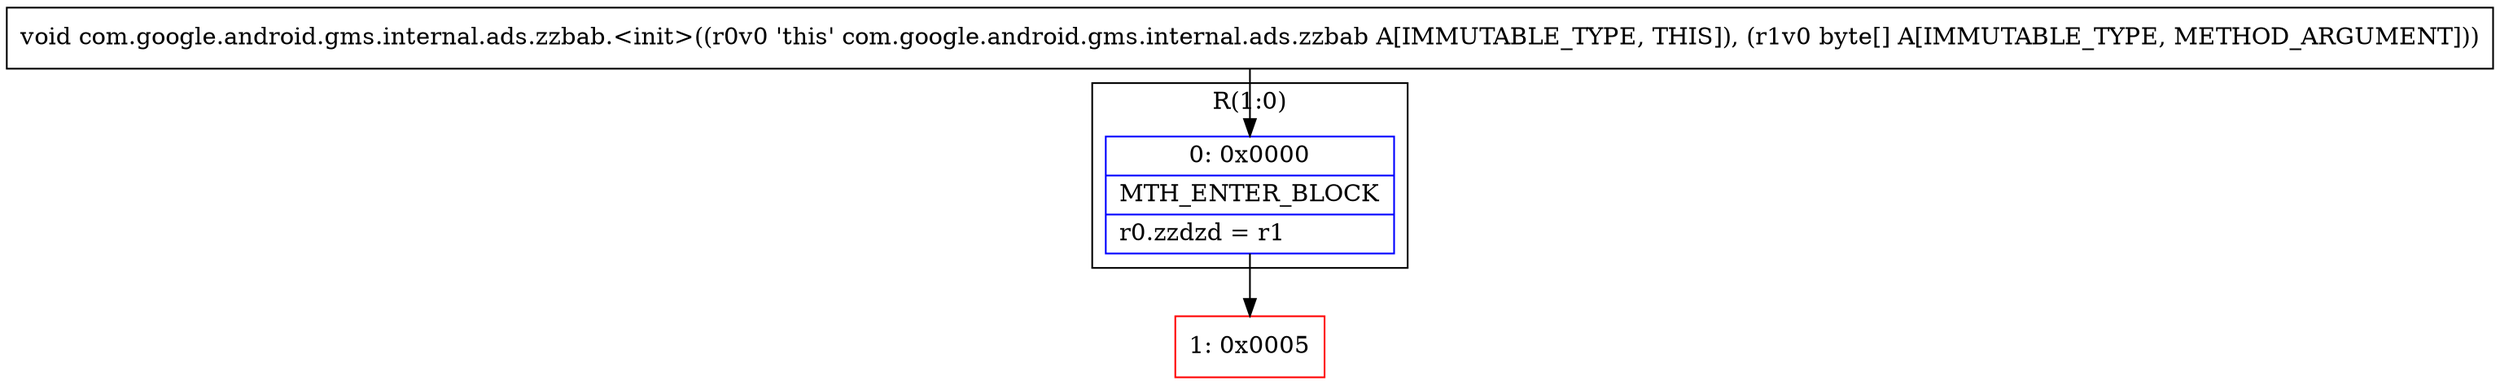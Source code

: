 digraph "CFG forcom.google.android.gms.internal.ads.zzbab.\<init\>([B)V" {
subgraph cluster_Region_1039428546 {
label = "R(1:0)";
node [shape=record,color=blue];
Node_0 [shape=record,label="{0\:\ 0x0000|MTH_ENTER_BLOCK\l|r0.zzdzd = r1\l}"];
}
Node_1 [shape=record,color=red,label="{1\:\ 0x0005}"];
MethodNode[shape=record,label="{void com.google.android.gms.internal.ads.zzbab.\<init\>((r0v0 'this' com.google.android.gms.internal.ads.zzbab A[IMMUTABLE_TYPE, THIS]), (r1v0 byte[] A[IMMUTABLE_TYPE, METHOD_ARGUMENT])) }"];
MethodNode -> Node_0;
Node_0 -> Node_1;
}

